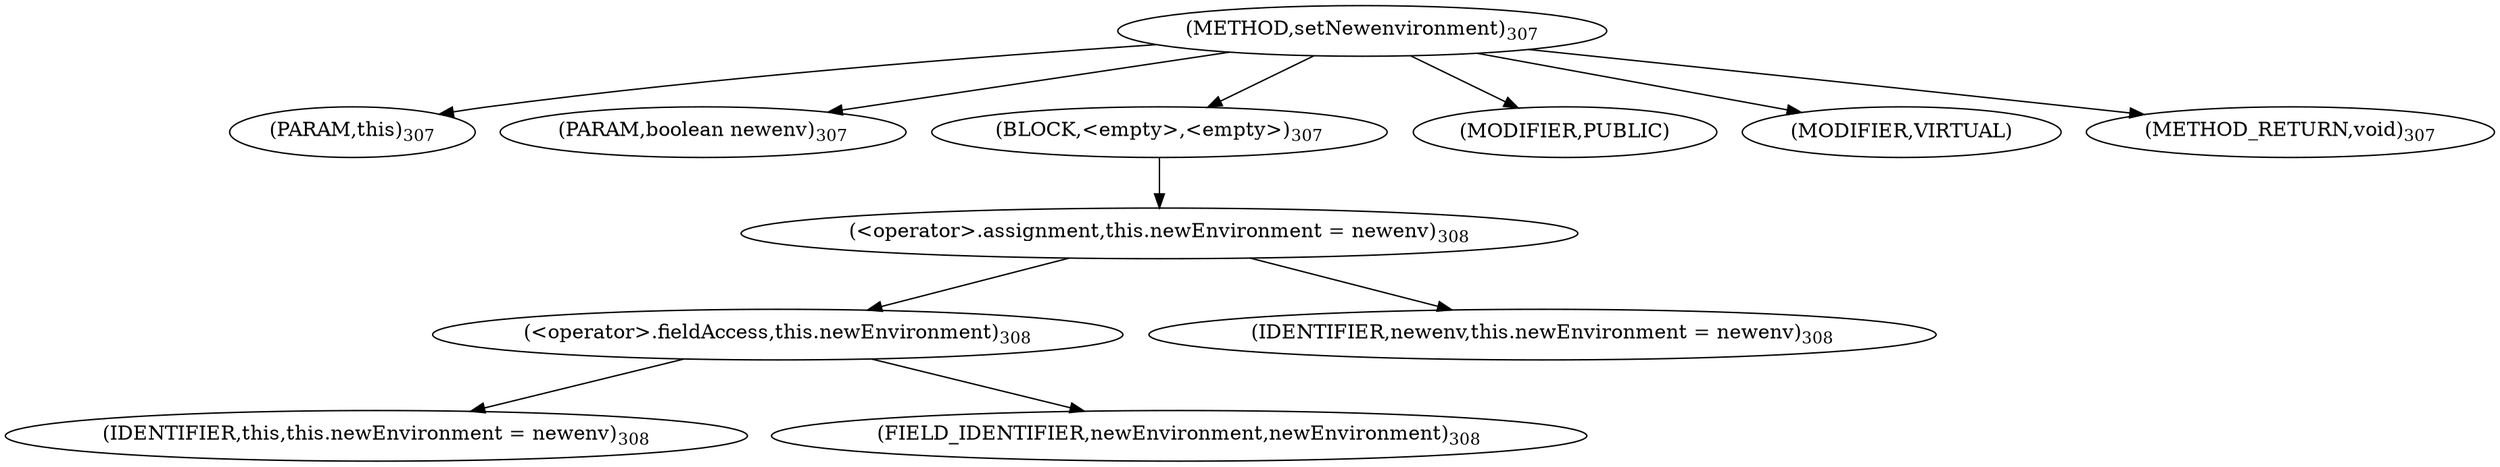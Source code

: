 digraph "setNewenvironment" {  
"584" [label = <(METHOD,setNewenvironment)<SUB>307</SUB>> ]
"585" [label = <(PARAM,this)<SUB>307</SUB>> ]
"586" [label = <(PARAM,boolean newenv)<SUB>307</SUB>> ]
"587" [label = <(BLOCK,&lt;empty&gt;,&lt;empty&gt;)<SUB>307</SUB>> ]
"588" [label = <(&lt;operator&gt;.assignment,this.newEnvironment = newenv)<SUB>308</SUB>> ]
"589" [label = <(&lt;operator&gt;.fieldAccess,this.newEnvironment)<SUB>308</SUB>> ]
"590" [label = <(IDENTIFIER,this,this.newEnvironment = newenv)<SUB>308</SUB>> ]
"591" [label = <(FIELD_IDENTIFIER,newEnvironment,newEnvironment)<SUB>308</SUB>> ]
"592" [label = <(IDENTIFIER,newenv,this.newEnvironment = newenv)<SUB>308</SUB>> ]
"593" [label = <(MODIFIER,PUBLIC)> ]
"594" [label = <(MODIFIER,VIRTUAL)> ]
"595" [label = <(METHOD_RETURN,void)<SUB>307</SUB>> ]
  "584" -> "585" 
  "584" -> "586" 
  "584" -> "587" 
  "584" -> "593" 
  "584" -> "594" 
  "584" -> "595" 
  "587" -> "588" 
  "588" -> "589" 
  "588" -> "592" 
  "589" -> "590" 
  "589" -> "591" 
}
